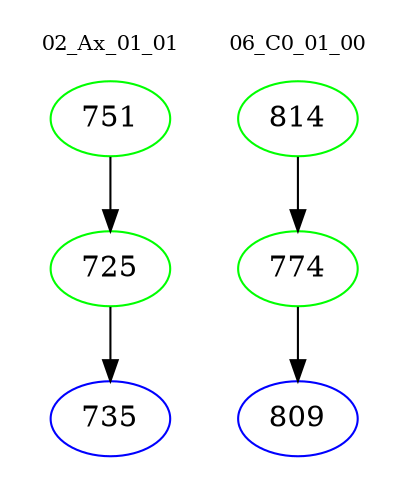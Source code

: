 digraph{
subgraph cluster_0 {
color = white
label = "02_Ax_01_01";
fontsize=10;
T0_751 [label="751", color="green"]
T0_751 -> T0_725 [color="black"]
T0_725 [label="725", color="green"]
T0_725 -> T0_735 [color="black"]
T0_735 [label="735", color="blue"]
}
subgraph cluster_1 {
color = white
label = "06_C0_01_00";
fontsize=10;
T1_814 [label="814", color="green"]
T1_814 -> T1_774 [color="black"]
T1_774 [label="774", color="green"]
T1_774 -> T1_809 [color="black"]
T1_809 [label="809", color="blue"]
}
}
